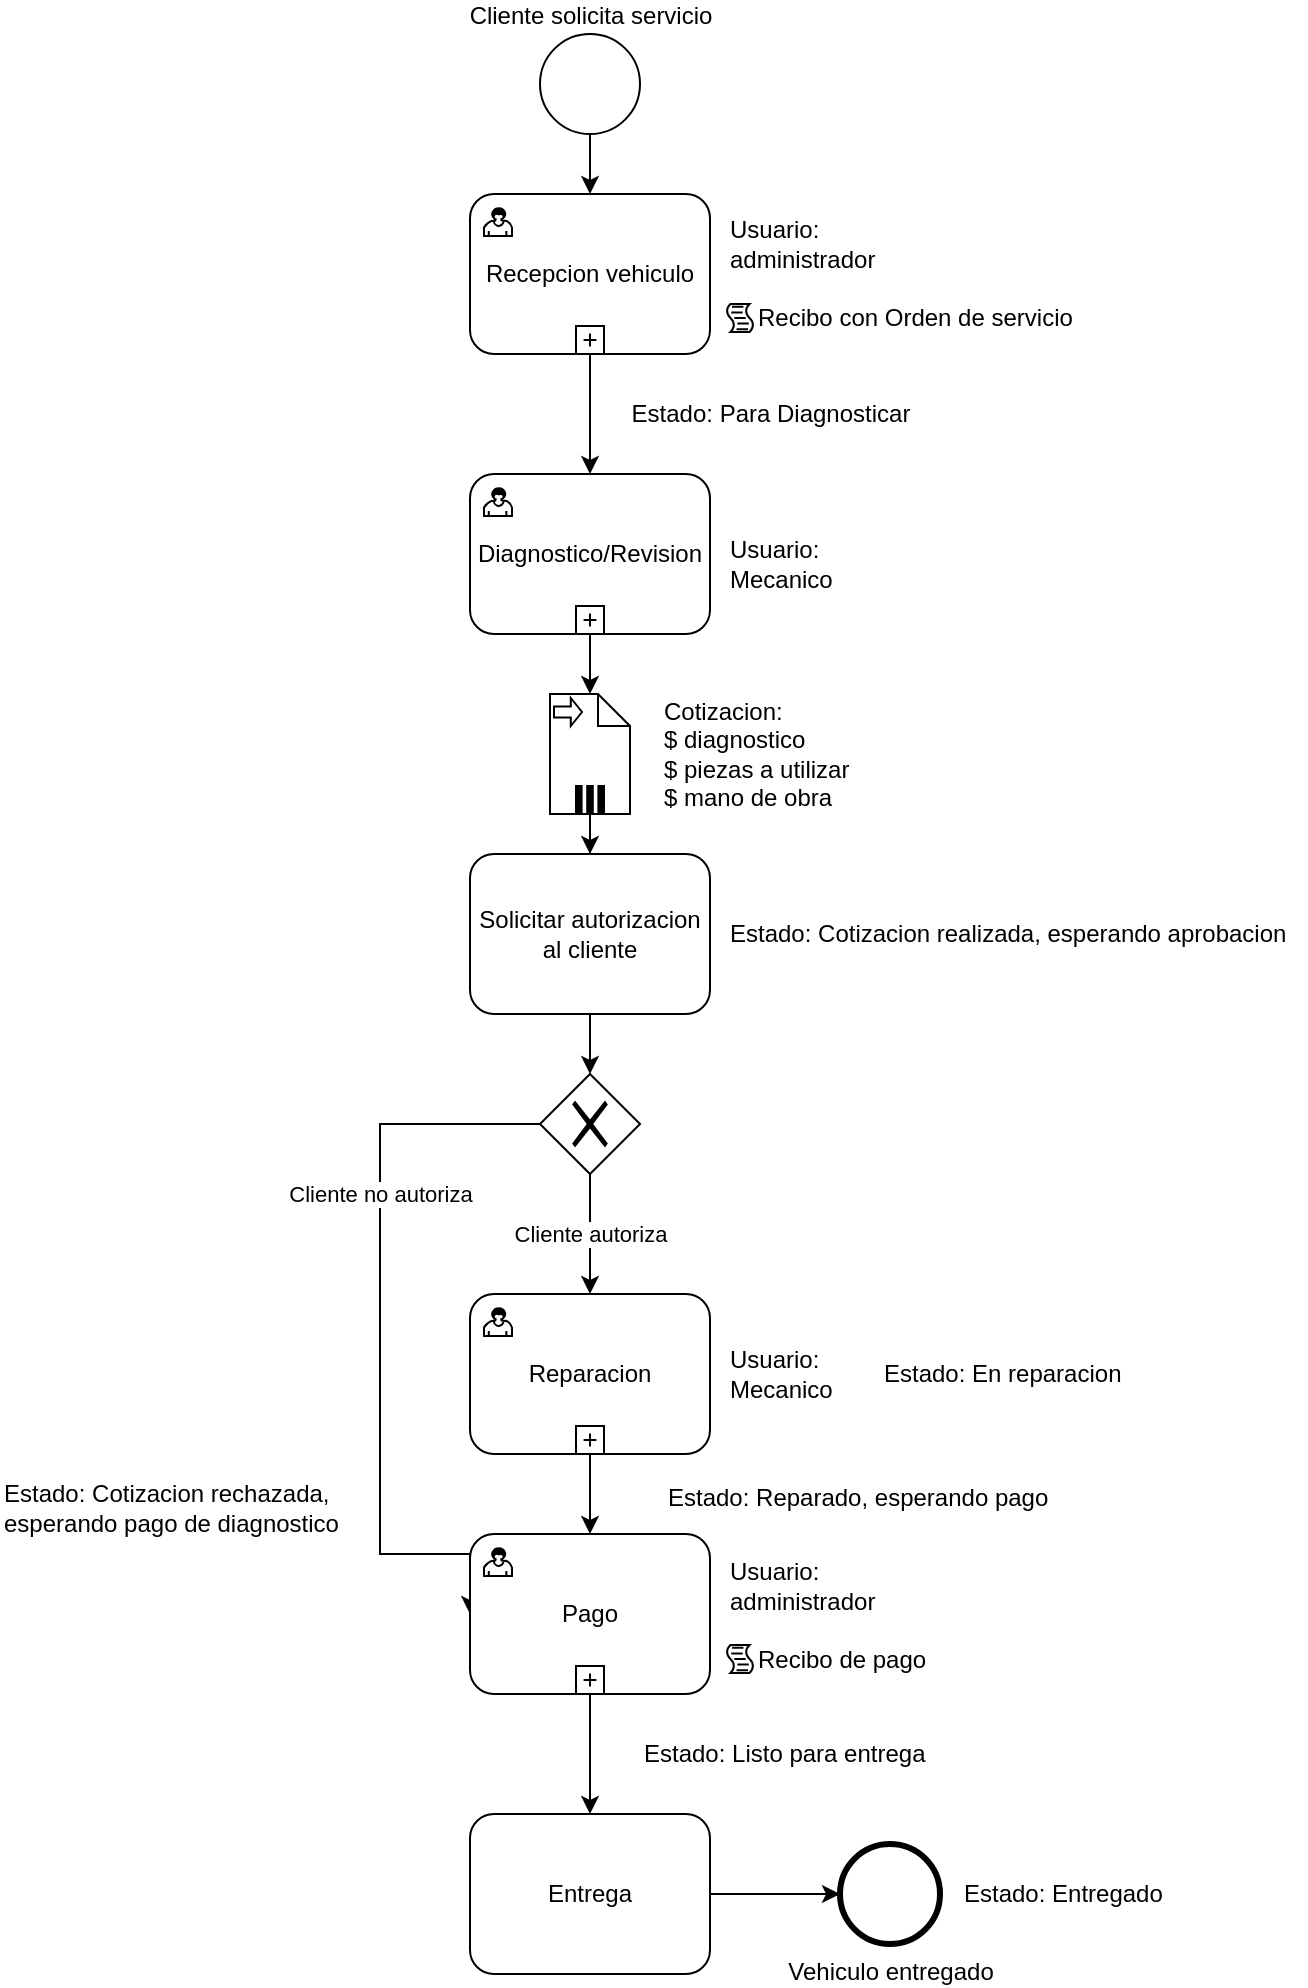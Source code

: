 <mxfile version="14.1.8" type="device"><diagram id="DLv-jACuWYHWMo66FVk9" name="Page-1"><mxGraphModel dx="1002" dy="593" grid="1" gridSize="10" guides="1" tooltips="1" connect="1" arrows="1" fold="1" page="1" pageScale="1" pageWidth="1700" pageHeight="1100" math="0" shadow="0"><root><mxCell id="0"/><mxCell id="1" parent="0"/><mxCell id="AE4FSNuCkWwkpHLLYt6a-5" value="" style="edgeStyle=orthogonalEdgeStyle;rounded=0;orthogonalLoop=1;jettySize=auto;html=1;" edge="1" parent="1" source="AE4FSNuCkWwkpHLLYt6a-1" target="AE4FSNuCkWwkpHLLYt6a-2"><mxGeometry relative="1" as="geometry"/></mxCell><mxCell id="AE4FSNuCkWwkpHLLYt6a-1" value="Cliente solicita servicio" style="shape=mxgraph.bpmn.shape;html=1;verticalLabelPosition=top;labelBackgroundColor=#ffffff;verticalAlign=bottom;align=center;perimeter=ellipsePerimeter;outlineConnect=0;outline=standard;symbol=general;labelPosition=center;" vertex="1" parent="1"><mxGeometry x="390" y="70" width="50" height="50" as="geometry"/></mxCell><mxCell id="AE4FSNuCkWwkpHLLYt6a-12" value="" style="edgeStyle=orthogonalEdgeStyle;rounded=0;orthogonalLoop=1;jettySize=auto;html=1;" edge="1" parent="1" source="AE4FSNuCkWwkpHLLYt6a-2" target="AE4FSNuCkWwkpHLLYt6a-9"><mxGeometry relative="1" as="geometry"/></mxCell><mxCell id="AE4FSNuCkWwkpHLLYt6a-2" value="Recepcion vehiculo" style="html=1;whiteSpace=wrap;rounded=1;dropTarget=0;" vertex="1" parent="1"><mxGeometry x="355" y="150" width="120" height="80" as="geometry"/></mxCell><mxCell id="AE4FSNuCkWwkpHLLYt6a-3" value="" style="html=1;shape=mxgraph.bpmn.user_task;outlineConnect=0;" vertex="1" parent="AE4FSNuCkWwkpHLLYt6a-2"><mxGeometry width="14" height="14" relative="1" as="geometry"><mxPoint x="7" y="7" as="offset"/></mxGeometry></mxCell><mxCell id="AE4FSNuCkWwkpHLLYt6a-4" value="" style="html=1;shape=plus;outlineConnect=0;" vertex="1" parent="AE4FSNuCkWwkpHLLYt6a-2"><mxGeometry x="0.5" y="1" width="14" height="14" relative="1" as="geometry"><mxPoint x="-7" y="-14" as="offset"/></mxGeometry></mxCell><mxCell id="AE4FSNuCkWwkpHLLYt6a-6" value="Usuario: &lt;br&gt;administrador" style="text;html=1;align=left;verticalAlign=middle;resizable=0;points=[];autosize=1;textDirection=ltr;" vertex="1" parent="1"><mxGeometry x="483" y="160" width="90" height="30" as="geometry"/></mxCell><mxCell id="AE4FSNuCkWwkpHLLYt6a-7" value="Recibo con Orden de servicio" style="shape=mxgraph.bpmn.script_task;html=1;outlineConnect=0;align=left;labelPosition=right;verticalLabelPosition=middle;verticalAlign=middle;" vertex="1" parent="1"><mxGeometry x="483" y="205" width="14" height="14" as="geometry"/></mxCell><mxCell id="AE4FSNuCkWwkpHLLYt6a-18" value="" style="edgeStyle=orthogonalEdgeStyle;rounded=0;orthogonalLoop=1;jettySize=auto;html=1;" edge="1" parent="1" source="AE4FSNuCkWwkpHLLYt6a-9" target="AE4FSNuCkWwkpHLLYt6a-15"><mxGeometry relative="1" as="geometry"/></mxCell><mxCell id="AE4FSNuCkWwkpHLLYt6a-9" value="Diagnostico/Revision" style="html=1;whiteSpace=wrap;rounded=1;dropTarget=0;" vertex="1" parent="1"><mxGeometry x="355" y="290" width="120" height="80" as="geometry"/></mxCell><mxCell id="AE4FSNuCkWwkpHLLYt6a-10" value="" style="html=1;shape=mxgraph.bpmn.user_task;outlineConnect=0;" vertex="1" parent="AE4FSNuCkWwkpHLLYt6a-9"><mxGeometry width="14" height="14" relative="1" as="geometry"><mxPoint x="7" y="7" as="offset"/></mxGeometry></mxCell><mxCell id="AE4FSNuCkWwkpHLLYt6a-11" value="" style="html=1;shape=plus;outlineConnect=0;" vertex="1" parent="AE4FSNuCkWwkpHLLYt6a-9"><mxGeometry x="0.5" y="1" width="14" height="14" relative="1" as="geometry"><mxPoint x="-7" y="-14" as="offset"/></mxGeometry></mxCell><mxCell id="AE4FSNuCkWwkpHLLYt6a-13" value="Usuario: &lt;br&gt;Mecanico" style="text;html=1;align=left;verticalAlign=middle;resizable=0;points=[];autosize=1;textDirection=ltr;" vertex="1" parent="1"><mxGeometry x="483" y="320" width="70" height="30" as="geometry"/></mxCell><mxCell id="AE4FSNuCkWwkpHLLYt6a-20" value="" style="edgeStyle=orthogonalEdgeStyle;rounded=0;orthogonalLoop=1;jettySize=auto;html=1;" edge="1" parent="1" source="AE4FSNuCkWwkpHLLYt6a-15" target="AE4FSNuCkWwkpHLLYt6a-19"><mxGeometry relative="1" as="geometry"/></mxCell><mxCell id="AE4FSNuCkWwkpHLLYt6a-15" value="" style="shape=note;whiteSpace=wrap;size=16;html=1;dropTarget=0;align=left;labelPosition=right;verticalLabelPosition=middle;verticalAlign=middle;" vertex="1" parent="1"><mxGeometry x="395" y="400" width="40" height="60" as="geometry"/></mxCell><mxCell id="AE4FSNuCkWwkpHLLYt6a-16" value="" style="html=1;shape=singleArrow;arrowWidth=0.4;arrowSize=0.4;outlineConnect=0;" vertex="1" parent="AE4FSNuCkWwkpHLLYt6a-15"><mxGeometry width="14" height="14" relative="1" as="geometry"><mxPoint x="2" y="2" as="offset"/></mxGeometry></mxCell><mxCell id="AE4FSNuCkWwkpHLLYt6a-17" value="" style="html=1;whiteSpace=wrap;shape=parallelMarker;outlineConnect=0;" vertex="1" parent="AE4FSNuCkWwkpHLLYt6a-15"><mxGeometry x="0.5" y="1" width="14" height="14" relative="1" as="geometry"><mxPoint x="-7" y="-14" as="offset"/></mxGeometry></mxCell><mxCell id="AE4FSNuCkWwkpHLLYt6a-22" value="" style="edgeStyle=orthogonalEdgeStyle;rounded=0;orthogonalLoop=1;jettySize=auto;html=1;" edge="1" parent="1" source="AE4FSNuCkWwkpHLLYt6a-19" target="AE4FSNuCkWwkpHLLYt6a-21"><mxGeometry relative="1" as="geometry"/></mxCell><mxCell id="AE4FSNuCkWwkpHLLYt6a-19" value="Solicitar autorizacion al cliente" style="shape=ext;rounded=1;html=1;whiteSpace=wrap;align=center;" vertex="1" parent="1"><mxGeometry x="355" y="480" width="120" height="80" as="geometry"/></mxCell><mxCell id="AE4FSNuCkWwkpHLLYt6a-27" value="Cliente autoriza" style="edgeStyle=orthogonalEdgeStyle;rounded=0;orthogonalLoop=1;jettySize=auto;html=1;" edge="1" parent="1" source="AE4FSNuCkWwkpHLLYt6a-21" target="AE4FSNuCkWwkpHLLYt6a-24"><mxGeometry relative="1" as="geometry"/></mxCell><mxCell id="AE4FSNuCkWwkpHLLYt6a-40" value="Cliente no autoriza" style="edgeStyle=orthogonalEdgeStyle;rounded=0;orthogonalLoop=1;jettySize=auto;html=1;exitX=0;exitY=0.5;exitDx=0;exitDy=0;entryX=0;entryY=0.5;entryDx=0;entryDy=0;" edge="1" parent="1" source="AE4FSNuCkWwkpHLLYt6a-21" target="AE4FSNuCkWwkpHLLYt6a-29"><mxGeometry x="-0.378" relative="1" as="geometry"><Array as="points"><mxPoint x="310" y="615"/><mxPoint x="310" y="830"/><mxPoint x="355" y="830"/></Array><mxPoint as="offset"/></mxGeometry></mxCell><mxCell id="AE4FSNuCkWwkpHLLYt6a-21" value="" style="shape=mxgraph.bpmn.shape;html=1;verticalLabelPosition=bottom;labelBackgroundColor=#ffffff;verticalAlign=top;align=center;perimeter=rhombusPerimeter;background=gateway;outlineConnect=0;outline=none;symbol=exclusiveGw;" vertex="1" parent="1"><mxGeometry x="390" y="590" width="50" height="50" as="geometry"/></mxCell><mxCell id="AE4FSNuCkWwkpHLLYt6a-23" value="Cotizacion:&lt;br&gt;$ diagnostico&lt;br&gt;$ piezas a utilizar&lt;br&gt;$ mano de obra" style="text;html=1;align=left;verticalAlign=middle;resizable=0;points=[];autosize=1;textDirection=ltr;" vertex="1" parent="1"><mxGeometry x="450" y="400" width="110" height="60" as="geometry"/></mxCell><mxCell id="AE4FSNuCkWwkpHLLYt6a-35" value="" style="edgeStyle=orthogonalEdgeStyle;rounded=0;orthogonalLoop=1;jettySize=auto;html=1;" edge="1" parent="1" source="AE4FSNuCkWwkpHLLYt6a-24" target="AE4FSNuCkWwkpHLLYt6a-29"><mxGeometry relative="1" as="geometry"/></mxCell><mxCell id="AE4FSNuCkWwkpHLLYt6a-24" value="Reparacion" style="html=1;whiteSpace=wrap;rounded=1;dropTarget=0;" vertex="1" parent="1"><mxGeometry x="355" y="700" width="120" height="80" as="geometry"/></mxCell><mxCell id="AE4FSNuCkWwkpHLLYt6a-25" value="" style="html=1;shape=mxgraph.bpmn.user_task;outlineConnect=0;" vertex="1" parent="AE4FSNuCkWwkpHLLYt6a-24"><mxGeometry width="14" height="14" relative="1" as="geometry"><mxPoint x="7" y="7" as="offset"/></mxGeometry></mxCell><mxCell id="AE4FSNuCkWwkpHLLYt6a-26" value="" style="html=1;shape=plus;outlineConnect=0;" vertex="1" parent="AE4FSNuCkWwkpHLLYt6a-24"><mxGeometry x="0.5" y="1" width="14" height="14" relative="1" as="geometry"><mxPoint x="-7" y="-14" as="offset"/></mxGeometry></mxCell><mxCell id="AE4FSNuCkWwkpHLLYt6a-28" value="Usuario: &lt;br&gt;Mecanico" style="text;html=1;align=left;verticalAlign=middle;resizable=0;points=[];autosize=1;textDirection=ltr;" vertex="1" parent="1"><mxGeometry x="483" y="725" width="70" height="30" as="geometry"/></mxCell><mxCell id="AE4FSNuCkWwkpHLLYt6a-37" value="" style="edgeStyle=orthogonalEdgeStyle;rounded=0;orthogonalLoop=1;jettySize=auto;html=1;" edge="1" parent="1" source="AE4FSNuCkWwkpHLLYt6a-29" target="AE4FSNuCkWwkpHLLYt6a-36"><mxGeometry relative="1" as="geometry"/></mxCell><mxCell id="AE4FSNuCkWwkpHLLYt6a-29" value="Pago" style="html=1;whiteSpace=wrap;rounded=1;dropTarget=0;" vertex="1" parent="1"><mxGeometry x="355" y="820" width="120" height="80" as="geometry"/></mxCell><mxCell id="AE4FSNuCkWwkpHLLYt6a-30" value="" style="html=1;shape=mxgraph.bpmn.user_task;outlineConnect=0;" vertex="1" parent="AE4FSNuCkWwkpHLLYt6a-29"><mxGeometry width="14" height="14" relative="1" as="geometry"><mxPoint x="7" y="7" as="offset"/></mxGeometry></mxCell><mxCell id="AE4FSNuCkWwkpHLLYt6a-31" value="" style="html=1;shape=plus;outlineConnect=0;" vertex="1" parent="AE4FSNuCkWwkpHLLYt6a-29"><mxGeometry x="0.5" y="1" width="14" height="14" relative="1" as="geometry"><mxPoint x="-7" y="-14" as="offset"/></mxGeometry></mxCell><mxCell id="AE4FSNuCkWwkpHLLYt6a-32" value="Usuario: &lt;br&gt;administrador" style="text;html=1;align=left;verticalAlign=middle;resizable=0;points=[];autosize=1;textDirection=ltr;" vertex="1" parent="1"><mxGeometry x="483" y="830.5" width="90" height="30" as="geometry"/></mxCell><mxCell id="AE4FSNuCkWwkpHLLYt6a-33" value="Recibo de pago" style="shape=mxgraph.bpmn.script_task;html=1;outlineConnect=0;align=left;labelPosition=right;verticalLabelPosition=middle;verticalAlign=middle;" vertex="1" parent="1"><mxGeometry x="483" y="875.5" width="14" height="14" as="geometry"/></mxCell><mxCell id="AE4FSNuCkWwkpHLLYt6a-39" value="" style="edgeStyle=orthogonalEdgeStyle;rounded=0;orthogonalLoop=1;jettySize=auto;html=1;" edge="1" parent="1" source="AE4FSNuCkWwkpHLLYt6a-36" target="AE4FSNuCkWwkpHLLYt6a-38"><mxGeometry relative="1" as="geometry"/></mxCell><mxCell id="AE4FSNuCkWwkpHLLYt6a-36" value="Entrega" style="shape=ext;rounded=1;html=1;whiteSpace=wrap;align=center;" vertex="1" parent="1"><mxGeometry x="355" y="960" width="120" height="80" as="geometry"/></mxCell><mxCell id="AE4FSNuCkWwkpHLLYt6a-38" value="Vehiculo entregado" style="shape=mxgraph.bpmn.shape;html=1;verticalLabelPosition=bottom;labelBackgroundColor=#ffffff;verticalAlign=top;align=center;perimeter=ellipsePerimeter;outlineConnect=0;outline=end;symbol=general;" vertex="1" parent="1"><mxGeometry x="540" y="975" width="50" height="50" as="geometry"/></mxCell><mxCell id="AE4FSNuCkWwkpHLLYt6a-41" value="Estado: Para Diagnosticar" style="text;html=1;align=center;verticalAlign=middle;resizable=0;points=[];autosize=1;" vertex="1" parent="1"><mxGeometry x="430" y="250" width="150" height="20" as="geometry"/></mxCell><mxCell id="AE4FSNuCkWwkpHLLYt6a-43" value="Estado: Cotizacion realizada, esperando aprobacion" style="text;html=1;align=left;verticalAlign=middle;resizable=0;points=[];autosize=1;" vertex="1" parent="1"><mxGeometry x="483" y="510" width="290" height="20" as="geometry"/></mxCell><mxCell id="AE4FSNuCkWwkpHLLYt6a-44" value="Estado: En reparacion" style="text;html=1;align=left;verticalAlign=middle;resizable=0;points=[];autosize=1;" vertex="1" parent="1"><mxGeometry x="560" y="730" width="130" height="20" as="geometry"/></mxCell><mxCell id="AE4FSNuCkWwkpHLLYt6a-45" value="Estado: Reparado, esperando pago" style="text;html=1;align=left;verticalAlign=middle;resizable=0;points=[];autosize=1;" vertex="1" parent="1"><mxGeometry x="452" y="792" width="210" height="20" as="geometry"/></mxCell><mxCell id="AE4FSNuCkWwkpHLLYt6a-46" value="Estado: Cotizacion rechazada,&lt;br&gt;esperando pago de diagnostico" style="text;html=1;align=left;verticalAlign=middle;resizable=0;points=[];autosize=1;" vertex="1" parent="1"><mxGeometry x="120" y="792" width="180" height="30" as="geometry"/></mxCell><mxCell id="AE4FSNuCkWwkpHLLYt6a-47" value="Estado: Listo para entrega" style="text;html=1;align=left;verticalAlign=middle;resizable=0;points=[];autosize=1;" vertex="1" parent="1"><mxGeometry x="440" y="920" width="160" height="20" as="geometry"/></mxCell><mxCell id="AE4FSNuCkWwkpHLLYt6a-48" value="Estado: Entregado" style="text;html=1;align=left;verticalAlign=middle;resizable=0;points=[];autosize=1;" vertex="1" parent="1"><mxGeometry x="600" y="990" width="110" height="20" as="geometry"/></mxCell></root></mxGraphModel></diagram></mxfile>